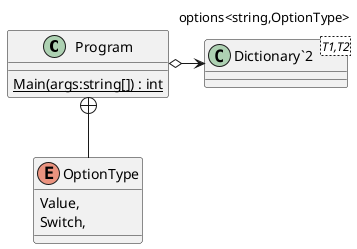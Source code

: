 @startuml
class Program {
    {static} Main(args:string[]) : int
}
enum OptionType {
    Value,
    Switch,
}
class "Dictionary`2"<T1,T2> {
}
Program o-> "options<string,OptionType>" "Dictionary`2"
Program +-- OptionType
@enduml
